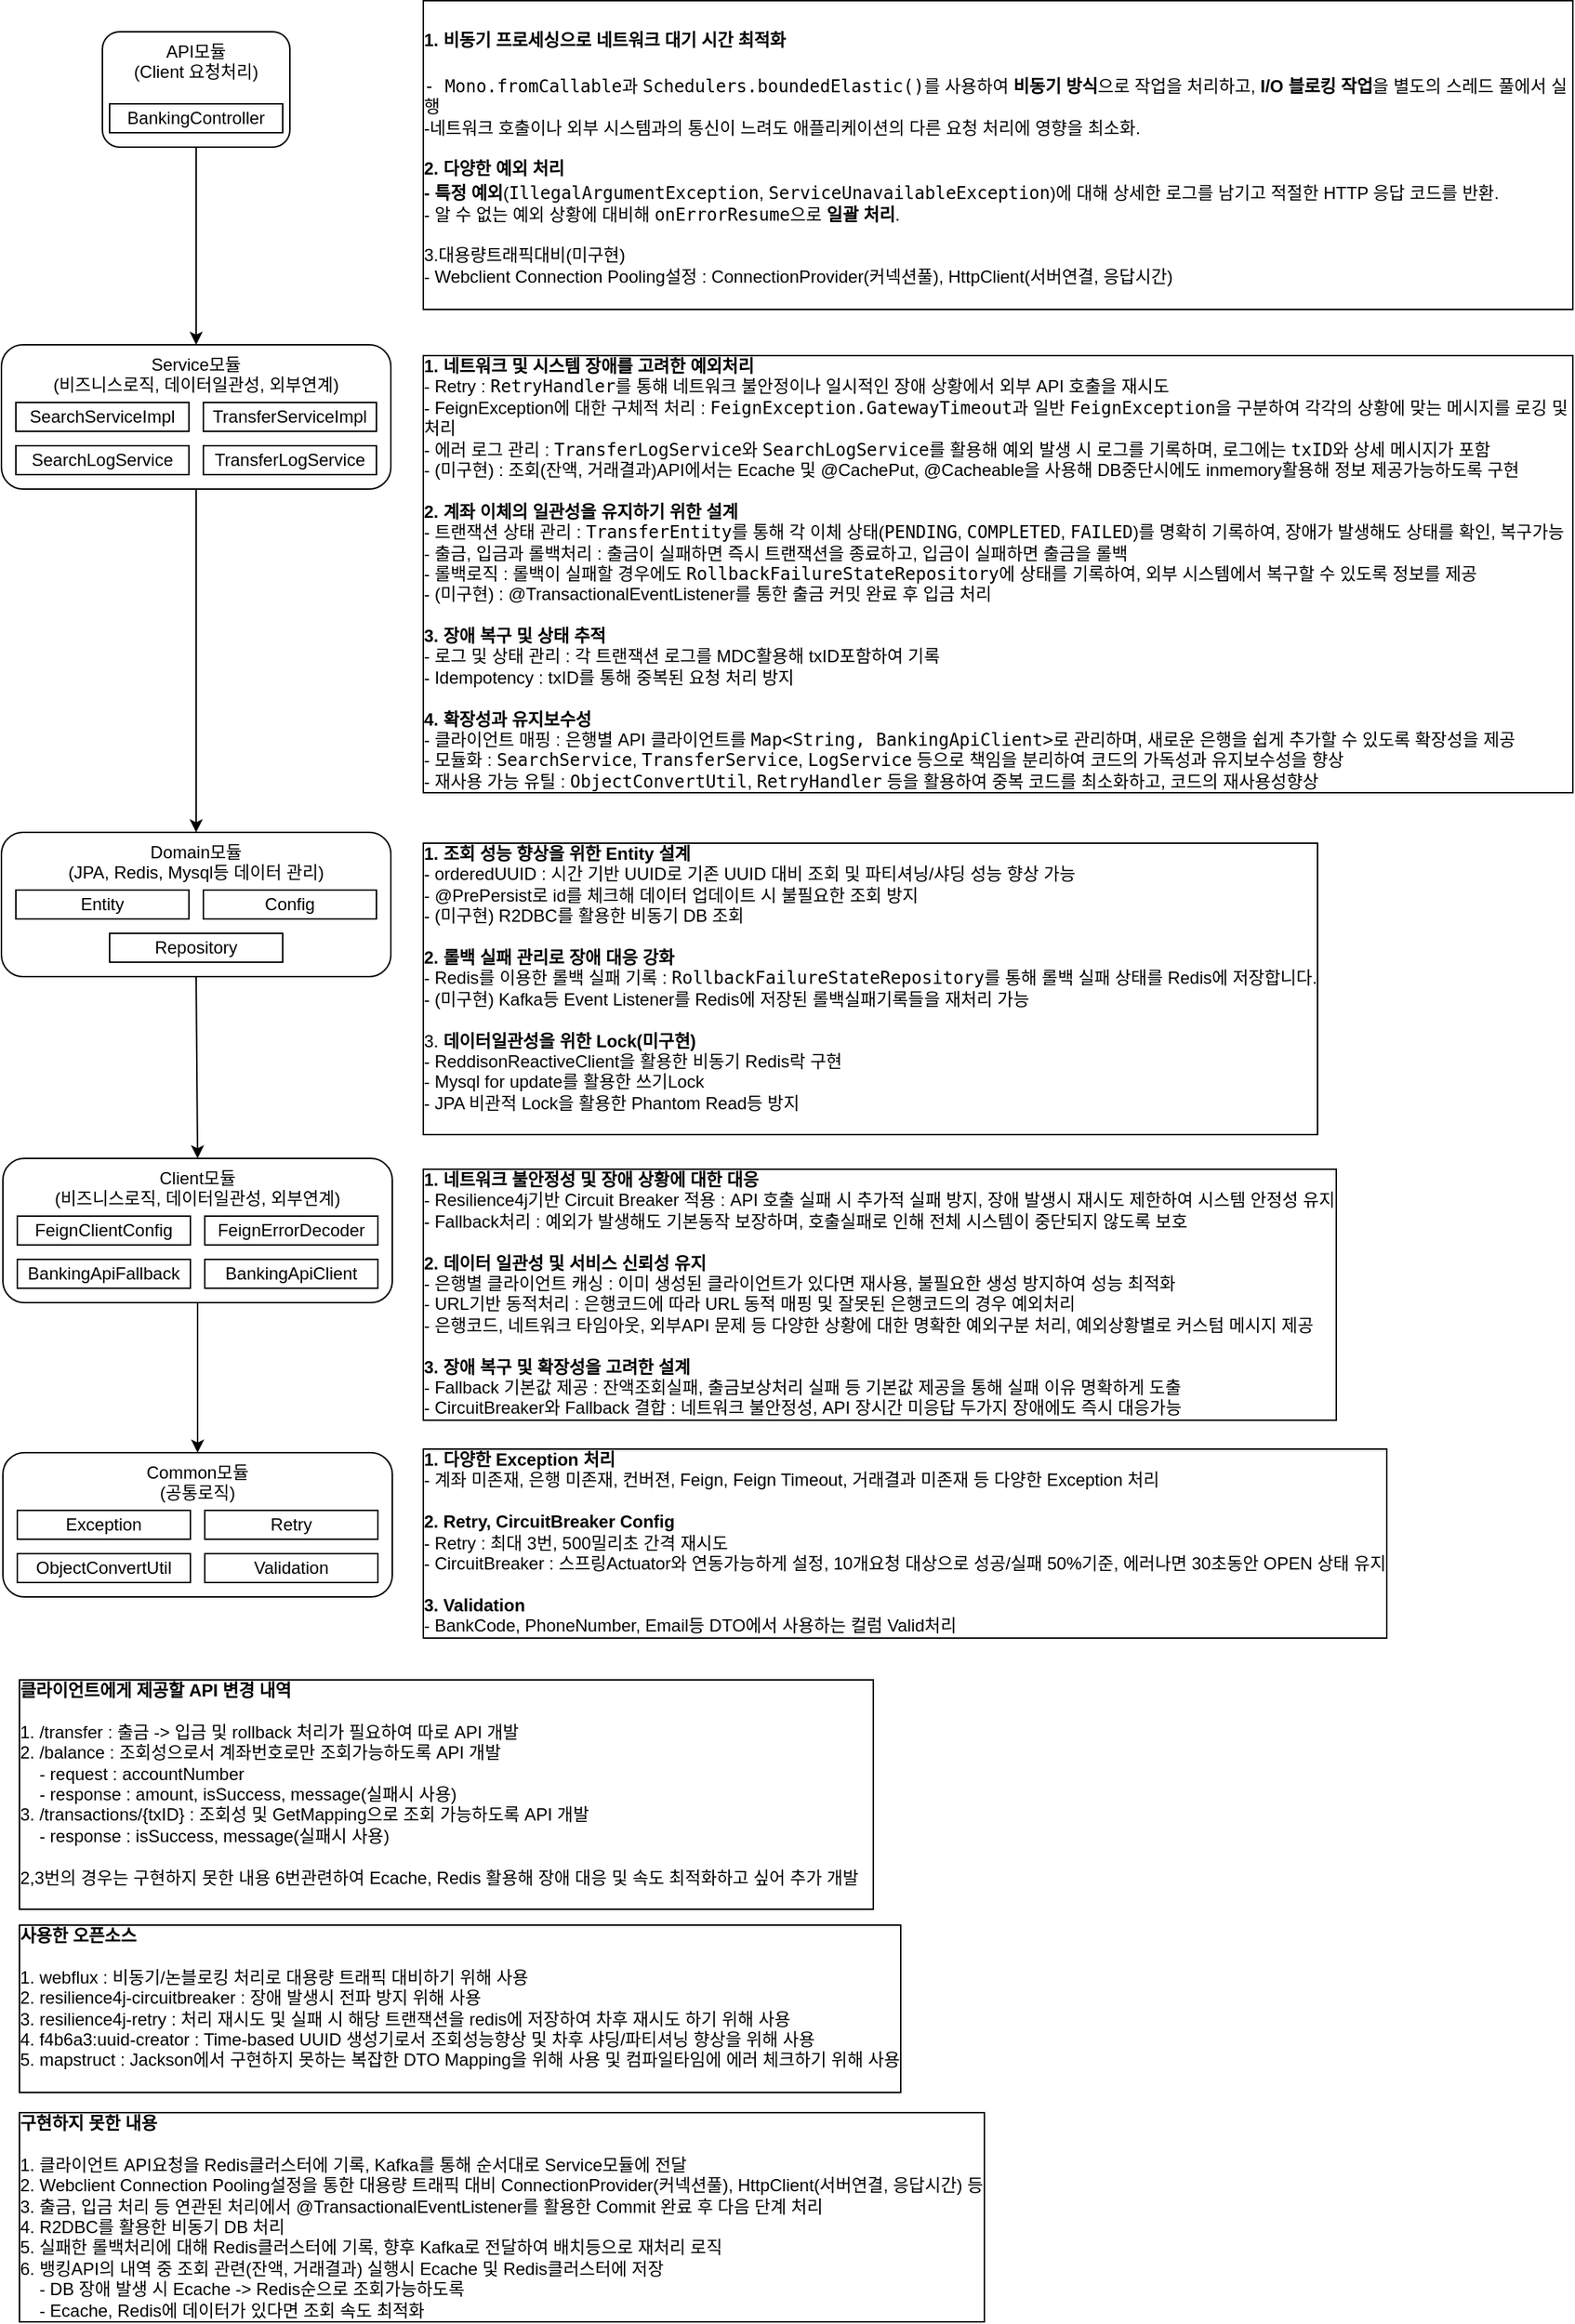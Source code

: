 <mxfile version="24.9.1">
  <diagram id="C5RBs43oDa-KdzZeNtuy" name="Page-1">
    <mxGraphModel dx="1434" dy="746" grid="1" gridSize="10" guides="1" tooltips="1" connect="1" arrows="1" fold="1" page="1" pageScale="1" pageWidth="827" pageHeight="1169" math="0" shadow="0">
      <root>
        <mxCell id="WIyWlLk6GJQsqaUBKTNV-0" />
        <mxCell id="WIyWlLk6GJQsqaUBKTNV-1" parent="WIyWlLk6GJQsqaUBKTNV-0" />
        <mxCell id="WIyWlLk6GJQsqaUBKTNV-3" value="API모듈&lt;div&gt;(Client 요청처리)&lt;br&gt;&lt;div&gt;&lt;br&gt;&lt;/div&gt;&lt;/div&gt;" style="rounded=1;whiteSpace=wrap;html=1;fontSize=12;glass=0;strokeWidth=1;shadow=0;verticalAlign=top;" parent="WIyWlLk6GJQsqaUBKTNV-1" vertex="1">
          <mxGeometry x="90" y="75" width="130" height="80" as="geometry" />
        </mxCell>
        <mxCell id="-l675JgobJt2gn7o8VIj-0" value="BankingController" style="rounded=0;whiteSpace=wrap;html=1;" vertex="1" parent="WIyWlLk6GJQsqaUBKTNV-1">
          <mxGeometry x="95" y="125" width="120" height="20" as="geometry" />
        </mxCell>
        <mxCell id="-l675JgobJt2gn7o8VIj-3" value="&lt;h2&gt;&lt;strong&gt;&lt;font face=&quot;Helvetica&quot; style=&quot;font-size: 12px;&quot;&gt;1. 비동기 프로세싱으로 네트워크 대기 시간 최적화&lt;/font&gt;&lt;/strong&gt;&lt;/h2&gt;&lt;div&gt;&lt;font face=&quot;Helvetica&quot;&gt;&lt;code&gt;- Mono.fromCallable&lt;/code&gt;과 &lt;code&gt;Schedulers.boundedElastic()&lt;/code&gt;를 사용하여 &lt;strong&gt;비동기 방식&lt;/strong&gt;으로 작업을 처리하고, &lt;strong&gt;I/O 블로킹 작업&lt;/strong&gt;을 별도의 스레드 풀에서 실행&lt;/font&gt;&lt;/div&gt;&lt;div&gt;&lt;span style=&quot;background-color: initial;&quot;&gt;&lt;font face=&quot;Helvetica&quot;&gt;-네트워크 호출이나 외부 시스템과의 통신이 느려도 애플리케이션의 다른 요청 처리에 영향을 최소화.&lt;/font&gt;&lt;/span&gt;&lt;/div&gt;&lt;div&gt;&lt;span style=&quot;background-color: initial;&quot;&gt;&lt;font face=&quot;Helvetica&quot;&gt;&lt;br&gt;&lt;/font&gt;&lt;/span&gt;&lt;/div&gt;&lt;div&gt;&lt;font face=&quot;Helvetica&quot;&gt;&lt;font style=&quot;&quot;&gt;&lt;b style=&quot;&quot;&gt;2. 다양한 예외 처리&lt;/b&gt;&lt;/font&gt;&lt;span style=&quot;background-color: initial;&quot;&gt;&lt;/span&gt;&lt;/font&gt;&lt;/div&gt;&lt;div&gt;&lt;font face=&quot;Helvetica&quot; style=&quot;&quot;&gt;&lt;font&gt;&lt;strong style=&quot;&quot;&gt;- 특정 예외&lt;/strong&gt;(&lt;code style=&quot;&quot;&gt;IllegalArgumentException&lt;/code&gt;, &lt;code style=&quot;&quot;&gt;ServiceUnavailableException&lt;/code&gt;)에 대해 상세한 로그를 남기고 적절한 HTTP 응답 코드를 반환.&lt;/font&gt;&lt;span style=&quot;font-size: 14px;&quot;&gt;&lt;b&gt;&lt;/b&gt;&lt;/span&gt;&lt;/font&gt;&lt;/div&gt;&lt;div&gt;&lt;font style=&quot;&quot;&gt;&lt;font face=&quot;Helvetica&quot;&gt;- 알 수 없는 예외 상황에 대비해 &lt;code&gt;onErrorResume&lt;/code&gt;으로 &lt;strong&gt;일괄 처리&lt;/strong&gt;.&lt;/font&gt;&lt;/font&gt;&lt;/div&gt;&lt;div&gt;&lt;font style=&quot;&quot;&gt;&lt;font face=&quot;Helvetica&quot;&gt;&lt;br&gt;&lt;/font&gt;&lt;/font&gt;&lt;/div&gt;&lt;div&gt;&lt;font style=&quot;&quot;&gt;&lt;font face=&quot;Helvetica&quot;&gt;3.대용량트래픽대비(미구현)&lt;/font&gt;&lt;/font&gt;&lt;/div&gt;&lt;div&gt;&lt;font style=&quot;&quot;&gt;&lt;font face=&quot;Helvetica&quot;&gt;- Webclient Connection Pooling설정 : ConnectionProvider(커넥션풀), HttpClient(서버연결, 응답시간)&lt;/font&gt;&lt;/font&gt;&lt;/div&gt;&lt;div&gt;&lt;font style=&quot;&quot;&gt;&lt;font&gt;&lt;br&gt;&lt;/font&gt;&lt;/font&gt;&lt;/div&gt;" style="text;html=1;align=left;verticalAlign=middle;whiteSpace=wrap;rounded=0;labelBorderColor=default;" vertex="1" parent="WIyWlLk6GJQsqaUBKTNV-1">
          <mxGeometry x="310" y="75" width="800" height="170" as="geometry" />
        </mxCell>
        <mxCell id="-l675JgobJt2gn7o8VIj-4" value="Service모듈&lt;div&gt;&lt;div&gt;(비즈니스로직, 데이터일관성, 외부연계)&lt;/div&gt;&lt;/div&gt;" style="rounded=1;whiteSpace=wrap;html=1;fontSize=12;glass=0;strokeWidth=1;shadow=0;verticalAlign=top;" vertex="1" parent="WIyWlLk6GJQsqaUBKTNV-1">
          <mxGeometry x="20" y="292" width="270" height="100" as="geometry" />
        </mxCell>
        <mxCell id="-l675JgobJt2gn7o8VIj-5" value="SearchServiceImpl" style="rounded=0;whiteSpace=wrap;html=1;" vertex="1" parent="WIyWlLk6GJQsqaUBKTNV-1">
          <mxGeometry x="30" y="332" width="120" height="20" as="geometry" />
        </mxCell>
        <mxCell id="-l675JgobJt2gn7o8VIj-6" value="TransferServiceImpl" style="rounded=0;whiteSpace=wrap;html=1;" vertex="1" parent="WIyWlLk6GJQsqaUBKTNV-1">
          <mxGeometry x="160" y="332" width="120" height="20" as="geometry" />
        </mxCell>
        <mxCell id="-l675JgobJt2gn7o8VIj-7" value="SearchLogService" style="rounded=0;whiteSpace=wrap;html=1;" vertex="1" parent="WIyWlLk6GJQsqaUBKTNV-1">
          <mxGeometry x="30" y="362" width="120" height="20" as="geometry" />
        </mxCell>
        <mxCell id="-l675JgobJt2gn7o8VIj-8" value="TransferLogService" style="rounded=0;whiteSpace=wrap;html=1;" vertex="1" parent="WIyWlLk6GJQsqaUBKTNV-1">
          <mxGeometry x="160" y="362" width="120" height="20" as="geometry" />
        </mxCell>
        <mxCell id="-l675JgobJt2gn7o8VIj-10" value="" style="endArrow=classic;html=1;rounded=0;exitX=0.5;exitY=1;exitDx=0;exitDy=0;entryX=0.5;entryY=0;entryDx=0;entryDy=0;" edge="1" parent="WIyWlLk6GJQsqaUBKTNV-1" source="WIyWlLk6GJQsqaUBKTNV-3" target="-l675JgobJt2gn7o8VIj-4">
          <mxGeometry width="50" height="50" relative="1" as="geometry">
            <mxPoint x="390" y="150" as="sourcePoint" />
            <mxPoint x="440" y="100" as="targetPoint" />
          </mxGeometry>
        </mxCell>
        <mxCell id="-l675JgobJt2gn7o8VIj-12" value="&lt;font&gt;&lt;b style=&quot;&quot;&gt;1. 네트워크 및 시스템 장애를 고려한 예외처리&lt;/b&gt;&lt;/font&gt;&lt;div&gt;- Retry :&amp;nbsp;&lt;code style=&quot;background-color: initial;&quot;&gt;RetryHandler&lt;/code&gt;&lt;span style=&quot;background-color: initial;&quot;&gt;를 통해 네트워크 불안정이나 일시적인 장애 상황에서 외부 API 호출을 재시도&lt;/span&gt;&lt;/div&gt;&lt;div&gt;&lt;span style=&quot;background-color: initial;&quot;&gt;- FeignException에 대한 구체적 처리 :&amp;nbsp;&lt;/span&gt;&lt;code style=&quot;background-color: initial;&quot;&gt;FeignException.GatewayTimeout&lt;/code&gt;&lt;span style=&quot;background-color: initial;&quot;&gt;과 일반 &lt;/span&gt;&lt;code style=&quot;background-color: initial;&quot;&gt;FeignException&lt;/code&gt;&lt;span style=&quot;background-color: initial;&quot;&gt;을 구분하여 각각의 상황에 맞는 메시지를 로깅 및 처리&lt;/span&gt;&lt;/div&gt;&lt;div&gt;- 에러 로그 관리 :&amp;nbsp;&lt;code style=&quot;background-color: initial;&quot;&gt;TransferLogService&lt;/code&gt;&lt;span style=&quot;background-color: initial;&quot;&gt;와 &lt;/span&gt;&lt;code style=&quot;background-color: initial;&quot;&gt;SearchLogService&lt;/code&gt;&lt;span style=&quot;background-color: initial;&quot;&gt;를 활용해 예외 발생 시 로그를 기록하며, 로그에는 &lt;/span&gt;&lt;code style=&quot;background-color: initial;&quot;&gt;txID&lt;/code&gt;&lt;span style=&quot;background-color: initial;&quot;&gt;와 상세 메시지가 포함&lt;/span&gt;&lt;/div&gt;&lt;div&gt;&lt;span style=&quot;background-color: initial;&quot;&gt;- (미구현) : 조회(잔액, 거래결과)API에서는 Ecache 및 @CachePut, @Cacheable을 사용해 DB중단시에도 inmemory활용해 정보 제공가능하도록 구현&lt;/span&gt;&lt;/div&gt;&lt;div&gt;&lt;span style=&quot;background-color: initial;&quot;&gt;&lt;br&gt;&lt;/span&gt;&lt;/div&gt;&lt;div&gt;&lt;b&gt;&lt;span style=&quot;background-color: initial;&quot;&gt;2.&amp;nbsp;&lt;/span&gt;&lt;span style=&quot;background-color: initial;&quot;&gt;계좌 이체의 일관성을 유지하기 위한 설계&lt;/span&gt;&lt;/b&gt;&lt;/div&gt;&lt;div&gt;&lt;span style=&quot;background-color: initial;&quot;&gt;- 트랜잭션 상태 관리 :&amp;nbsp;&lt;/span&gt;&lt;code style=&quot;background-color: initial;&quot;&gt;TransferEntity&lt;/code&gt;&lt;span style=&quot;background-color: initial;&quot;&gt;를 통해 각 이체 상태(&lt;/span&gt;&lt;code style=&quot;background-color: initial;&quot;&gt;PENDING&lt;/code&gt;&lt;span style=&quot;background-color: initial;&quot;&gt;, &lt;/span&gt;&lt;code style=&quot;background-color: initial;&quot;&gt;COMPLETED&lt;/code&gt;&lt;span style=&quot;background-color: initial;&quot;&gt;, &lt;/span&gt;&lt;code style=&quot;background-color: initial;&quot;&gt;FAILED&lt;/code&gt;&lt;span style=&quot;background-color: initial;&quot;&gt;)를 명확히 기록하여, 장애가 발생해도 상태를 확인, 복구가능&lt;/span&gt;&lt;/div&gt;&lt;div&gt;&lt;span style=&quot;background-color: initial;&quot;&gt;- 출금, 입금과 롤백처리 :&amp;nbsp;&lt;/span&gt;&lt;span style=&quot;background-color: initial;&quot;&gt;출금이 실패하면 즉시 트랜잭션을 종료하고, 입금이 실패하면 출금을 롤백&lt;/span&gt;&lt;/div&gt;&lt;div&gt;&lt;span style=&quot;background-color: initial;&quot;&gt;- 롤백로직 :&amp;nbsp;&lt;/span&gt;&lt;span style=&quot;background-color: initial;&quot;&gt;롤백이 실패할 경우에도 &lt;/span&gt;&lt;code style=&quot;background-color: initial;&quot;&gt;RollbackFailureStateRepository&lt;/code&gt;&lt;span style=&quot;background-color: initial;&quot;&gt;에 상태를 기록하여, 외부 시스템에서 복구할 수 있도록 정보를 제공&lt;/span&gt;&lt;/div&gt;&lt;div&gt;&lt;span style=&quot;background-color: initial;&quot;&gt;- (미구현) : @TransactionalEventListener를 통한 출금 커밋 완료 후 입금 처리&lt;/span&gt;&lt;/div&gt;&lt;div&gt;&lt;span style=&quot;background-color: initial;&quot;&gt;&lt;br&gt;&lt;/span&gt;&lt;/div&gt;&lt;div&gt;&lt;span style=&quot;background-color: initial;&quot;&gt;&lt;b&gt;3. 장애 복구 및 상태 추적&lt;/b&gt;&lt;/span&gt;&lt;/div&gt;&lt;div&gt;&lt;span style=&quot;background-color: initial;&quot;&gt;- 로그 및 상태 관리 : 각 트랜잭션 로그를 MDC활용해 txID포함하여 기록&lt;/span&gt;&lt;/div&gt;&lt;div&gt;&lt;span style=&quot;background-color: initial;&quot;&gt;- Idempotency : txID를 통해 중복된 요청 처리 방지&lt;/span&gt;&lt;/div&gt;&lt;div&gt;&lt;span style=&quot;background-color: initial;&quot;&gt;&lt;br&gt;&lt;/span&gt;&lt;/div&gt;&lt;div&gt;&lt;span style=&quot;background-color: initial;&quot;&gt;&lt;b&gt;4. 확장성과 유지보수성&lt;/b&gt;&lt;/span&gt;&lt;/div&gt;&lt;div&gt;&lt;span style=&quot;background-color: initial;&quot;&gt;- 클라이언트 매핑 :&amp;nbsp;&lt;/span&gt;&lt;span style=&quot;background-color: initial;&quot;&gt;은행별 API 클라이언트를 &lt;/span&gt;&lt;code style=&quot;background-color: initial;&quot;&gt;Map&amp;lt;String, BankingApiClient&amp;gt;&lt;/code&gt;&lt;span style=&quot;background-color: initial;&quot;&gt;로 관리하며, 새로운 은행을 쉽게 추가할 수 있도록 확장성을 제공&lt;/span&gt;&lt;/div&gt;&lt;div&gt;&lt;span style=&quot;background-color: initial;&quot;&gt;- 모듈화 :&amp;nbsp;&lt;/span&gt;&lt;code style=&quot;background-color: initial;&quot;&gt;SearchService&lt;/code&gt;&lt;span style=&quot;background-color: initial;&quot;&gt;, &lt;/span&gt;&lt;code style=&quot;background-color: initial;&quot;&gt;TransferService&lt;/code&gt;&lt;span style=&quot;background-color: initial;&quot;&gt;, &lt;/span&gt;&lt;code style=&quot;background-color: initial;&quot;&gt;LogService&lt;/code&gt;&lt;span style=&quot;background-color: initial;&quot;&gt; 등으로 책임을 분리하여 코드의 가독성과 유지보수성을 향상&lt;/span&gt;&lt;/div&gt;&lt;div&gt;&lt;span style=&quot;background-color: initial;&quot;&gt;- 재사용 가능 유틸 :&amp;nbsp;&lt;/span&gt;&lt;code style=&quot;background-color: initial;&quot;&gt;ObjectConvertUtil&lt;/code&gt;&lt;span style=&quot;background-color: initial;&quot;&gt;, &lt;/span&gt;&lt;code style=&quot;background-color: initial;&quot;&gt;RetryHandler&lt;/code&gt;&lt;span style=&quot;background-color: initial;&quot;&gt; 등을 활용하여 중복 코드를 최소화하고, 코드의 재사용성향상&lt;/span&gt;&lt;/div&gt;" style="text;html=1;align=left;verticalAlign=top;whiteSpace=wrap;rounded=0;labelBorderColor=default;" vertex="1" parent="WIyWlLk6GJQsqaUBKTNV-1">
          <mxGeometry x="310" y="292" width="800" height="160" as="geometry" />
        </mxCell>
        <mxCell id="-l675JgobJt2gn7o8VIj-13" value="&lt;div&gt;&lt;div&gt;Domain모듈&lt;/div&gt;&lt;div&gt;(JPA, Redis, Mysql등 데이터 관리)&lt;/div&gt;&lt;/div&gt;" style="rounded=1;whiteSpace=wrap;html=1;fontSize=12;glass=0;strokeWidth=1;shadow=0;verticalAlign=top;" vertex="1" parent="WIyWlLk6GJQsqaUBKTNV-1">
          <mxGeometry x="20" y="630" width="270" height="100" as="geometry" />
        </mxCell>
        <mxCell id="-l675JgobJt2gn7o8VIj-14" value="Entity" style="rounded=0;whiteSpace=wrap;html=1;" vertex="1" parent="WIyWlLk6GJQsqaUBKTNV-1">
          <mxGeometry x="30" y="670" width="120" height="20" as="geometry" />
        </mxCell>
        <mxCell id="-l675JgobJt2gn7o8VIj-15" value="Config" style="rounded=0;whiteSpace=wrap;html=1;" vertex="1" parent="WIyWlLk6GJQsqaUBKTNV-1">
          <mxGeometry x="160" y="670" width="120" height="20" as="geometry" />
        </mxCell>
        <mxCell id="-l675JgobJt2gn7o8VIj-16" value="Repository" style="rounded=0;whiteSpace=wrap;html=1;" vertex="1" parent="WIyWlLk6GJQsqaUBKTNV-1">
          <mxGeometry x="95" y="700" width="120" height="20" as="geometry" />
        </mxCell>
        <mxCell id="-l675JgobJt2gn7o8VIj-18" value="" style="endArrow=classic;html=1;rounded=0;exitX=0.5;exitY=1;exitDx=0;exitDy=0;entryX=0.5;entryY=0;entryDx=0;entryDy=0;" edge="1" parent="WIyWlLk6GJQsqaUBKTNV-1" source="-l675JgobJt2gn7o8VIj-4" target="-l675JgobJt2gn7o8VIj-13">
          <mxGeometry width="50" height="50" relative="1" as="geometry">
            <mxPoint x="165" y="165" as="sourcePoint" />
            <mxPoint x="165" y="302" as="targetPoint" />
          </mxGeometry>
        </mxCell>
        <mxCell id="-l675JgobJt2gn7o8VIj-19" value="&lt;font face=&quot;Helvetica&quot;&gt;&lt;b style=&quot;&quot;&gt;1. 조회 성능 향상을 위한 Entity 설계&lt;/b&gt;&lt;/font&gt;&lt;div&gt;&lt;font face=&quot;Helvetica&quot;&gt;- orderedUUID : 시간 기반 UUID로 기존 UUID 대비 조회 및 파티셔닝/샤딩 성능 향상 가능&lt;/font&gt;&lt;/div&gt;&lt;div&gt;&lt;span style=&quot;background-color: initial;&quot;&gt;&lt;font face=&quot;Helvetica&quot;&gt;- @PrePersist로 id를 체크해 데이터 업데이트 시 불필요한 조회 방지&lt;/font&gt;&lt;/span&gt;&lt;/div&gt;&lt;div&gt;&lt;span style=&quot;background-color: initial;&quot;&gt;&lt;font face=&quot;Helvetica&quot;&gt;- (미구현) R2DBC를 활용한 비동기 DB 조회&amp;nbsp;&lt;/font&gt;&lt;/span&gt;&lt;/div&gt;&lt;div&gt;&lt;span style=&quot;background-color: initial;&quot;&gt;&lt;font face=&quot;Helvetica&quot;&gt;&lt;br&gt;&lt;/font&gt;&lt;/span&gt;&lt;/div&gt;&lt;div&gt;&lt;b&gt;&lt;font face=&quot;Helvetica&quot;&gt;&lt;span style=&quot;background-color: initial;&quot;&gt;2.&amp;nbsp;&lt;/span&gt;&lt;span style=&quot;background-color: initial;&quot;&gt;롤백 실패 관리로 장애 대응 강화&lt;/span&gt;&lt;/font&gt;&lt;/b&gt;&lt;/div&gt;&lt;div&gt;&lt;font face=&quot;Helvetica&quot;&gt;&lt;span style=&quot;background-color: initial;&quot;&gt;- Redis를 이용한 롤백 실패 기록 :&amp;nbsp;&lt;/span&gt;&lt;/font&gt;&lt;code style=&quot;background-color: initial;&quot;&gt;RollbackFailureStateRepository&lt;/code&gt;&lt;span style=&quot;background-color: initial;&quot;&gt;를 통해 롤백 실패 상태를 Redis에 저장합니다.&lt;/span&gt;&lt;/div&gt;&lt;div&gt;&lt;font face=&quot;Helvetica&quot;&gt;&lt;span style=&quot;background-color: initial;&quot;&gt;- (미구현) Kafka등 Event Listener를 Redis에 저장된 롤백실패기록들을 재처리 가능&lt;/span&gt;&lt;/font&gt;&lt;/div&gt;&lt;div&gt;&lt;font face=&quot;Helvetica&quot;&gt;&lt;span style=&quot;background-color: initial;&quot;&gt;&lt;br&gt;&lt;/span&gt;&lt;/font&gt;&lt;/div&gt;&lt;div&gt;&lt;font face=&quot;Helvetica&quot;&gt;&lt;span style=&quot;background-color: initial;&quot;&gt;3. &lt;b&gt;데이터일관성을 위한 Lock(미구현)&lt;/b&gt;&lt;/span&gt;&lt;/font&gt;&lt;/div&gt;&lt;div&gt;- ReddisonReactiveClient을 활용한 비동기 Redis락 구현&lt;/div&gt;&lt;div&gt;- Mysql for update를 활용한 쓰기Lock&lt;/div&gt;&lt;div&gt;- JPA 비관적 Lock을 활용한 Phantom Read등 방지&amp;nbsp;&lt;/div&gt;&lt;div&gt;&lt;br&gt;&lt;/div&gt;" style="text;html=1;align=left;verticalAlign=top;whiteSpace=wrap;rounded=0;labelBorderColor=default;" vertex="1" parent="WIyWlLk6GJQsqaUBKTNV-1">
          <mxGeometry x="310" y="630" width="800" height="210" as="geometry" />
        </mxCell>
        <mxCell id="-l675JgobJt2gn7o8VIj-20" value="&lt;div&gt;&lt;div&gt;Client모듈&lt;/div&gt;&lt;div&gt;(비즈니스로직, 데이터일관성, 외부연계)&lt;/div&gt;&lt;/div&gt;" style="rounded=1;whiteSpace=wrap;html=1;fontSize=12;glass=0;strokeWidth=1;shadow=0;verticalAlign=top;" vertex="1" parent="WIyWlLk6GJQsqaUBKTNV-1">
          <mxGeometry x="21" y="856" width="270" height="100" as="geometry" />
        </mxCell>
        <mxCell id="-l675JgobJt2gn7o8VIj-21" value="FeignClientConfig" style="rounded=0;whiteSpace=wrap;html=1;" vertex="1" parent="WIyWlLk6GJQsqaUBKTNV-1">
          <mxGeometry x="31" y="896" width="120" height="20" as="geometry" />
        </mxCell>
        <mxCell id="-l675JgobJt2gn7o8VIj-22" value="FeignErrorDecoder" style="rounded=0;whiteSpace=wrap;html=1;" vertex="1" parent="WIyWlLk6GJQsqaUBKTNV-1">
          <mxGeometry x="161" y="896" width="120" height="20" as="geometry" />
        </mxCell>
        <mxCell id="-l675JgobJt2gn7o8VIj-23" value="BankingApiFallback" style="rounded=0;whiteSpace=wrap;html=1;" vertex="1" parent="WIyWlLk6GJQsqaUBKTNV-1">
          <mxGeometry x="31" y="926" width="120" height="20" as="geometry" />
        </mxCell>
        <mxCell id="-l675JgobJt2gn7o8VIj-24" value="BankingApiClient" style="rounded=0;whiteSpace=wrap;html=1;" vertex="1" parent="WIyWlLk6GJQsqaUBKTNV-1">
          <mxGeometry x="161" y="926" width="120" height="20" as="geometry" />
        </mxCell>
        <mxCell id="-l675JgobJt2gn7o8VIj-25" value="" style="endArrow=classic;html=1;rounded=0;exitX=0.5;exitY=1;exitDx=0;exitDy=0;entryX=0.5;entryY=0;entryDx=0;entryDy=0;" edge="1" parent="WIyWlLk6GJQsqaUBKTNV-1" source="-l675JgobJt2gn7o8VIj-13" target="-l675JgobJt2gn7o8VIj-20">
          <mxGeometry width="50" height="50" relative="1" as="geometry">
            <mxPoint x="165" y="402" as="sourcePoint" />
            <mxPoint x="163" y="570" as="targetPoint" />
          </mxGeometry>
        </mxCell>
        <mxCell id="-l675JgobJt2gn7o8VIj-26" value="&lt;font face=&quot;Helvetica&quot;&gt;&lt;b style=&quot;&quot;&gt;1. 네트워크 불안정성 및 장애 상황에 대한 대응&lt;/b&gt;&lt;/font&gt;&lt;div&gt;&lt;font face=&quot;Helvetica&quot;&gt;- Resilience4j기반 Circuit Breaker 적용 : API 호출 실패 시 추가적 실패 방지, 장애 발생시 재시도 제한하여 시스템 안정성 유지&lt;/font&gt;&lt;/div&gt;&lt;div&gt;&lt;span style=&quot;background-color: initial;&quot;&gt;&lt;font face=&quot;Helvetica&quot;&gt;- Fallback처리 : 예외가 발생해도 기본동작 보장하며, 호출실패로 인해 전체 시스템이 중단되지 않도록 보호&amp;nbsp;&lt;/font&gt;&lt;/span&gt;&lt;/div&gt;&lt;div&gt;&lt;br&gt;&lt;/div&gt;&lt;div&gt;&lt;b&gt;&lt;font face=&quot;Helvetica&quot;&gt;&lt;span style=&quot;background-color: initial;&quot;&gt;2.&amp;nbsp;&lt;/span&gt;&lt;span style=&quot;background-color: initial;&quot;&gt;데이터 일관성 및 서비스 신뢰성 유지&lt;/span&gt;&lt;/font&gt;&lt;/b&gt;&lt;/div&gt;&lt;div&gt;&lt;font face=&quot;Helvetica&quot;&gt;&lt;span style=&quot;background-color: initial;&quot;&gt;- 은행별 클라이언트 캐싱 : 이미 생성된 클라이언트가 있다면 재사용, 불필요한 생성 방지하여 성능 최적화&lt;/span&gt;&lt;/font&gt;&lt;/div&gt;&lt;div&gt;&lt;font face=&quot;Helvetica&quot;&gt;&lt;span style=&quot;background-color: initial;&quot;&gt;- URL기반 동적처리 : 은행코드에 따라 URL 동적 매핑 및 잘못된 은행코드의 경우 예외처리&lt;/span&gt;&lt;/font&gt;&lt;/div&gt;&lt;div&gt;&lt;span style=&quot;background-color: initial;&quot;&gt;- 은행코드, 네트워크 타임아웃, 외부API 문제 등 다양한 상황에 대한 명확한 예외구분 처리,&amp;nbsp;&lt;/span&gt;&lt;span style=&quot;background-color: initial;&quot;&gt;예외상황별로 커스텀 메시지 제공&lt;/span&gt;&lt;/div&gt;&lt;div&gt;&lt;br&gt;&lt;/div&gt;&lt;div&gt;&lt;b&gt;3. 장애 복구 및 확장성을 고려한 설계&lt;/b&gt;&lt;/div&gt;&lt;div&gt;- Fallback 기본값 제공 : 잔액조회실패, 출금보상처리 실패 등 기본값 제공을 통해 실패 이유 명확하게 도출&lt;/div&gt;&lt;div&gt;- CircuitBreaker와 Fallback 결합 : 네트워크 불안정성, API 장시간 미응답 두가지 장애에도 즉시 대응가능&lt;/div&gt;" style="text;html=1;align=left;verticalAlign=top;whiteSpace=wrap;rounded=0;labelBorderColor=default;" vertex="1" parent="WIyWlLk6GJQsqaUBKTNV-1">
          <mxGeometry x="310" y="856" width="800" height="180" as="geometry" />
        </mxCell>
        <mxCell id="-l675JgobJt2gn7o8VIj-27" value="&lt;div&gt;&lt;span style=&quot;background-color: initial;&quot;&gt;Common모듈&lt;/span&gt;&lt;/div&gt;&lt;div&gt;&lt;span style=&quot;background-color: initial;&quot;&gt;(공통로직)&lt;/span&gt;&lt;/div&gt;" style="rounded=1;whiteSpace=wrap;html=1;fontSize=12;glass=0;strokeWidth=1;shadow=0;verticalAlign=top;" vertex="1" parent="WIyWlLk6GJQsqaUBKTNV-1">
          <mxGeometry x="21" y="1060" width="270" height="100" as="geometry" />
        </mxCell>
        <mxCell id="-l675JgobJt2gn7o8VIj-28" value="Exception" style="rounded=0;whiteSpace=wrap;html=1;" vertex="1" parent="WIyWlLk6GJQsqaUBKTNV-1">
          <mxGeometry x="31" y="1100" width="120" height="20" as="geometry" />
        </mxCell>
        <mxCell id="-l675JgobJt2gn7o8VIj-29" value="Retry" style="rounded=0;whiteSpace=wrap;html=1;" vertex="1" parent="WIyWlLk6GJQsqaUBKTNV-1">
          <mxGeometry x="161" y="1100" width="120" height="20" as="geometry" />
        </mxCell>
        <mxCell id="-l675JgobJt2gn7o8VIj-30" value="ObjectConvertUtil" style="rounded=0;whiteSpace=wrap;html=1;" vertex="1" parent="WIyWlLk6GJQsqaUBKTNV-1">
          <mxGeometry x="31" y="1130" width="120" height="20" as="geometry" />
        </mxCell>
        <mxCell id="-l675JgobJt2gn7o8VIj-31" value="Validation" style="rounded=0;whiteSpace=wrap;html=1;" vertex="1" parent="WIyWlLk6GJQsqaUBKTNV-1">
          <mxGeometry x="161" y="1130" width="120" height="20" as="geometry" />
        </mxCell>
        <mxCell id="-l675JgobJt2gn7o8VIj-32" value="" style="endArrow=classic;html=1;rounded=0;exitX=0.5;exitY=1;exitDx=0;exitDy=0;" edge="1" parent="WIyWlLk6GJQsqaUBKTNV-1" source="-l675JgobJt2gn7o8VIj-20" target="-l675JgobJt2gn7o8VIj-27">
          <mxGeometry width="50" height="50" relative="1" as="geometry">
            <mxPoint x="166" y="690" as="sourcePoint" />
            <mxPoint x="166" y="850" as="targetPoint" />
          </mxGeometry>
        </mxCell>
        <mxCell id="-l675JgobJt2gn7o8VIj-33" value="&lt;font face=&quot;Helvetica&quot;&gt;&lt;b style=&quot;&quot;&gt;1. 다양한 Exception 처리&lt;/b&gt;&lt;/font&gt;&lt;div&gt;&lt;font face=&quot;Helvetica&quot;&gt;- 계좌 미존재, 은행 미존재, 컨버젼, Feign, Feign Timeout, 거래결과 미존재 등 다양한 Exception 처리&lt;/font&gt;&lt;/div&gt;&lt;div&gt;&lt;br&gt;&lt;/div&gt;&lt;div&gt;&lt;b&gt;&lt;font face=&quot;Helvetica&quot;&gt;&lt;span style=&quot;background-color: initial;&quot;&gt;2.&amp;nbsp;&lt;/span&gt;&lt;span style=&quot;background-color: initial;&quot;&gt;Retry, CircuitBreaker Config&lt;/span&gt;&lt;/font&gt;&lt;/b&gt;&lt;/div&gt;&lt;div&gt;&lt;font face=&quot;Helvetica&quot;&gt;&lt;span style=&quot;background-color: initial;&quot;&gt;- Retry : 최대 3번, 500밀리초 간격 재시도&lt;/span&gt;&lt;/font&gt;&lt;/div&gt;&lt;div&gt;&lt;font face=&quot;Helvetica&quot;&gt;&lt;span style=&quot;background-color: initial;&quot;&gt;- CircuitBreaker : 스프링Actuator와 연동가능하게 설정, 10개요청 대상으로 성공/실패 50%기준, 에러나면 30초동안 OPEN 상태 유지&lt;/span&gt;&lt;/font&gt;&lt;/div&gt;&lt;div&gt;&lt;br&gt;&lt;/div&gt;&lt;div&gt;&lt;b&gt;3. Validation&lt;/b&gt;&lt;/div&gt;&lt;div&gt;- BankCode, PhoneNumber, Email등 DTO에서 사용하는 컬럼 Valid처리&lt;br&gt;&lt;/div&gt;" style="text;html=1;align=left;verticalAlign=top;whiteSpace=wrap;rounded=0;labelBorderColor=default;" vertex="1" parent="WIyWlLk6GJQsqaUBKTNV-1">
          <mxGeometry x="310" y="1050" width="800" height="150" as="geometry" />
        </mxCell>
        <mxCell id="-l675JgobJt2gn7o8VIj-34" value="&lt;b&gt;구현하지 못한 내용&lt;/b&gt;&lt;div&gt;&lt;b&gt;&lt;br&gt;&lt;/b&gt;&lt;div&gt;1. 클라이언트 API요청을 Redis클러스터에 기록, Kafka를 통해 순서대로 Service모듈에 전달&lt;/div&gt;&lt;/div&gt;&lt;div&gt;2.&amp;nbsp;&lt;span style=&quot;background-color: initial;&quot;&gt;Webclient Connection Pooling설정을 통한 대용량 트래픽 대비 ConnectionProvider(커넥션풀), HttpClient(서버연결, 응답시간) 등&lt;/span&gt;&lt;/div&gt;&lt;div&gt;&lt;span style=&quot;background-color: initial;&quot;&gt;3. 출금, 입금 처리 등 연관된 처리에서 @&lt;/span&gt;&lt;span style=&quot;background-color: initial;&quot;&gt;TransactionalEventListener를 활용한 Commit 완료 후 다음 단계 처리&lt;/span&gt;&lt;/div&gt;&lt;div&gt;&lt;span style=&quot;background-color: initial;&quot;&gt;4. R2DBC를 활용한 비동기 DB 처리&lt;/span&gt;&lt;/div&gt;&lt;div&gt;&lt;span style=&quot;background-color: initial;&quot;&gt;5. 실패한 롤백처리에 대해 Redis클러스터에 기록, 향후 Kafka로 전달하여 배치등으로 재처리 로직&amp;nbsp;&lt;/span&gt;&lt;/div&gt;&lt;div&gt;&lt;span style=&quot;background-color: initial;&quot;&gt;6. 뱅킹API의 내역 중 조회 관련(잔액, 거래결과) 실행시 Ecache 및 Redis클러스터에 저장&amp;nbsp;&lt;/span&gt;&lt;/div&gt;&lt;div&gt;&lt;span style=&quot;background-color: initial;&quot;&gt;&amp;nbsp; &amp;nbsp; - DB 장애 발생 시 Ecache -&amp;gt; Redis순으로 조회가능하도록&lt;/span&gt;&lt;/div&gt;&lt;div&gt;&lt;span style=&quot;background-color: initial;&quot;&gt;&amp;nbsp; &amp;nbsp; - Ecache, Redis에 데이터가 있다면 조회 속도 최적화&lt;/span&gt;&lt;/div&gt;" style="text;html=1;align=left;verticalAlign=top;whiteSpace=wrap;rounded=0;labelBorderColor=default;" vertex="1" parent="WIyWlLk6GJQsqaUBKTNV-1">
          <mxGeometry x="30" y="1510" width="1079" height="150" as="geometry" />
        </mxCell>
        <mxCell id="-l675JgobJt2gn7o8VIj-35" value="&lt;b&gt;클라이언트에게 제공할 API 변경 내역&lt;/b&gt;&lt;div&gt;&lt;b&gt;&lt;br&gt;&lt;/b&gt;&lt;div&gt;1. /transfer : 출금 -&amp;gt; 입금 및 rollback 처리가 필요하여 따로 API 개발&lt;br&gt;&lt;/div&gt;&lt;/div&gt;&lt;div&gt;2. /balance : 조회성으로서 계좌번호로만 조회가능하도록 API 개발&lt;/div&gt;&lt;div&gt;&amp;nbsp; &amp;nbsp; - request : accountNumber&lt;/div&gt;&lt;div&gt;&amp;nbsp; &amp;nbsp; - response : amount, isSuccess, message(실패시 사용)&lt;/div&gt;&lt;div&gt;3. /transactions/{txID} : 조회성 및 GetMapping으로 조회 가능하도록 API 개발&lt;/div&gt;&lt;div&gt;&amp;nbsp; &amp;nbsp; - response :&amp;nbsp;&lt;span style=&quot;background-color: initial;&quot;&gt;isSuccess, message(실패시 사용)&lt;/span&gt;&lt;/div&gt;&lt;div&gt;&lt;br&gt;&lt;/div&gt;&lt;div&gt;2,3번의 경우는 구현하지 못한 내용 6번관련하여 Ecache, Redis 활용해 장애 대응 및 속도 최적화하고 싶어 추가 개발&amp;nbsp; &amp;nbsp;&lt;/div&gt;&lt;div&gt;&lt;br&gt;&lt;/div&gt;" style="text;html=1;align=left;verticalAlign=top;whiteSpace=wrap;rounded=0;labelBorderColor=default;" vertex="1" parent="WIyWlLk6GJQsqaUBKTNV-1">
          <mxGeometry x="30" y="1210" width="1079" height="120" as="geometry" />
        </mxCell>
        <mxCell id="-l675JgobJt2gn7o8VIj-36" value="&lt;b&gt;사용한 오픈소스&lt;/b&gt;&lt;div&gt;&lt;b&gt;&lt;br&gt;&lt;/b&gt;&lt;div&gt;1. webflux : 비동기/논블로킹 처리로 대용량 트래픽 대비하기 위해 사용&lt;br&gt;&lt;/div&gt;&lt;/div&gt;&lt;div&gt;2. resilience4j-circuitbreaker : 장애 발생시 전파 방지 위해 사용&lt;/div&gt;&lt;div&gt;3.&amp;nbsp;&lt;span style=&quot;background-color: initial;&quot;&gt;resilience4j-retry : 처리 재시도 및 실패 시 해당 트랜잭션을 redis에 저장하여 차후 재시도 하기 위해 사용&lt;/span&gt;&lt;/div&gt;&lt;div&gt;4. f4b6a3:uuid-creator : Time-based UUID 생성기로서 조회성능향상 및 차후 샤딩/파티셔닝 향상을 위해 사용&lt;/div&gt;&lt;div&gt;5. mapstruct : Jackson에서 구현하지 못하는 복잡한 DTO Mapping을 위해 사용 및 컴파일타임에 에러 체크하기 위해 사용&lt;/div&gt;&lt;div&gt;&lt;br&gt;&lt;/div&gt;" style="text;html=1;align=left;verticalAlign=top;whiteSpace=wrap;rounded=0;labelBorderColor=default;" vertex="1" parent="WIyWlLk6GJQsqaUBKTNV-1">
          <mxGeometry x="30" y="1380" width="1079" height="120" as="geometry" />
        </mxCell>
      </root>
    </mxGraphModel>
  </diagram>
</mxfile>
